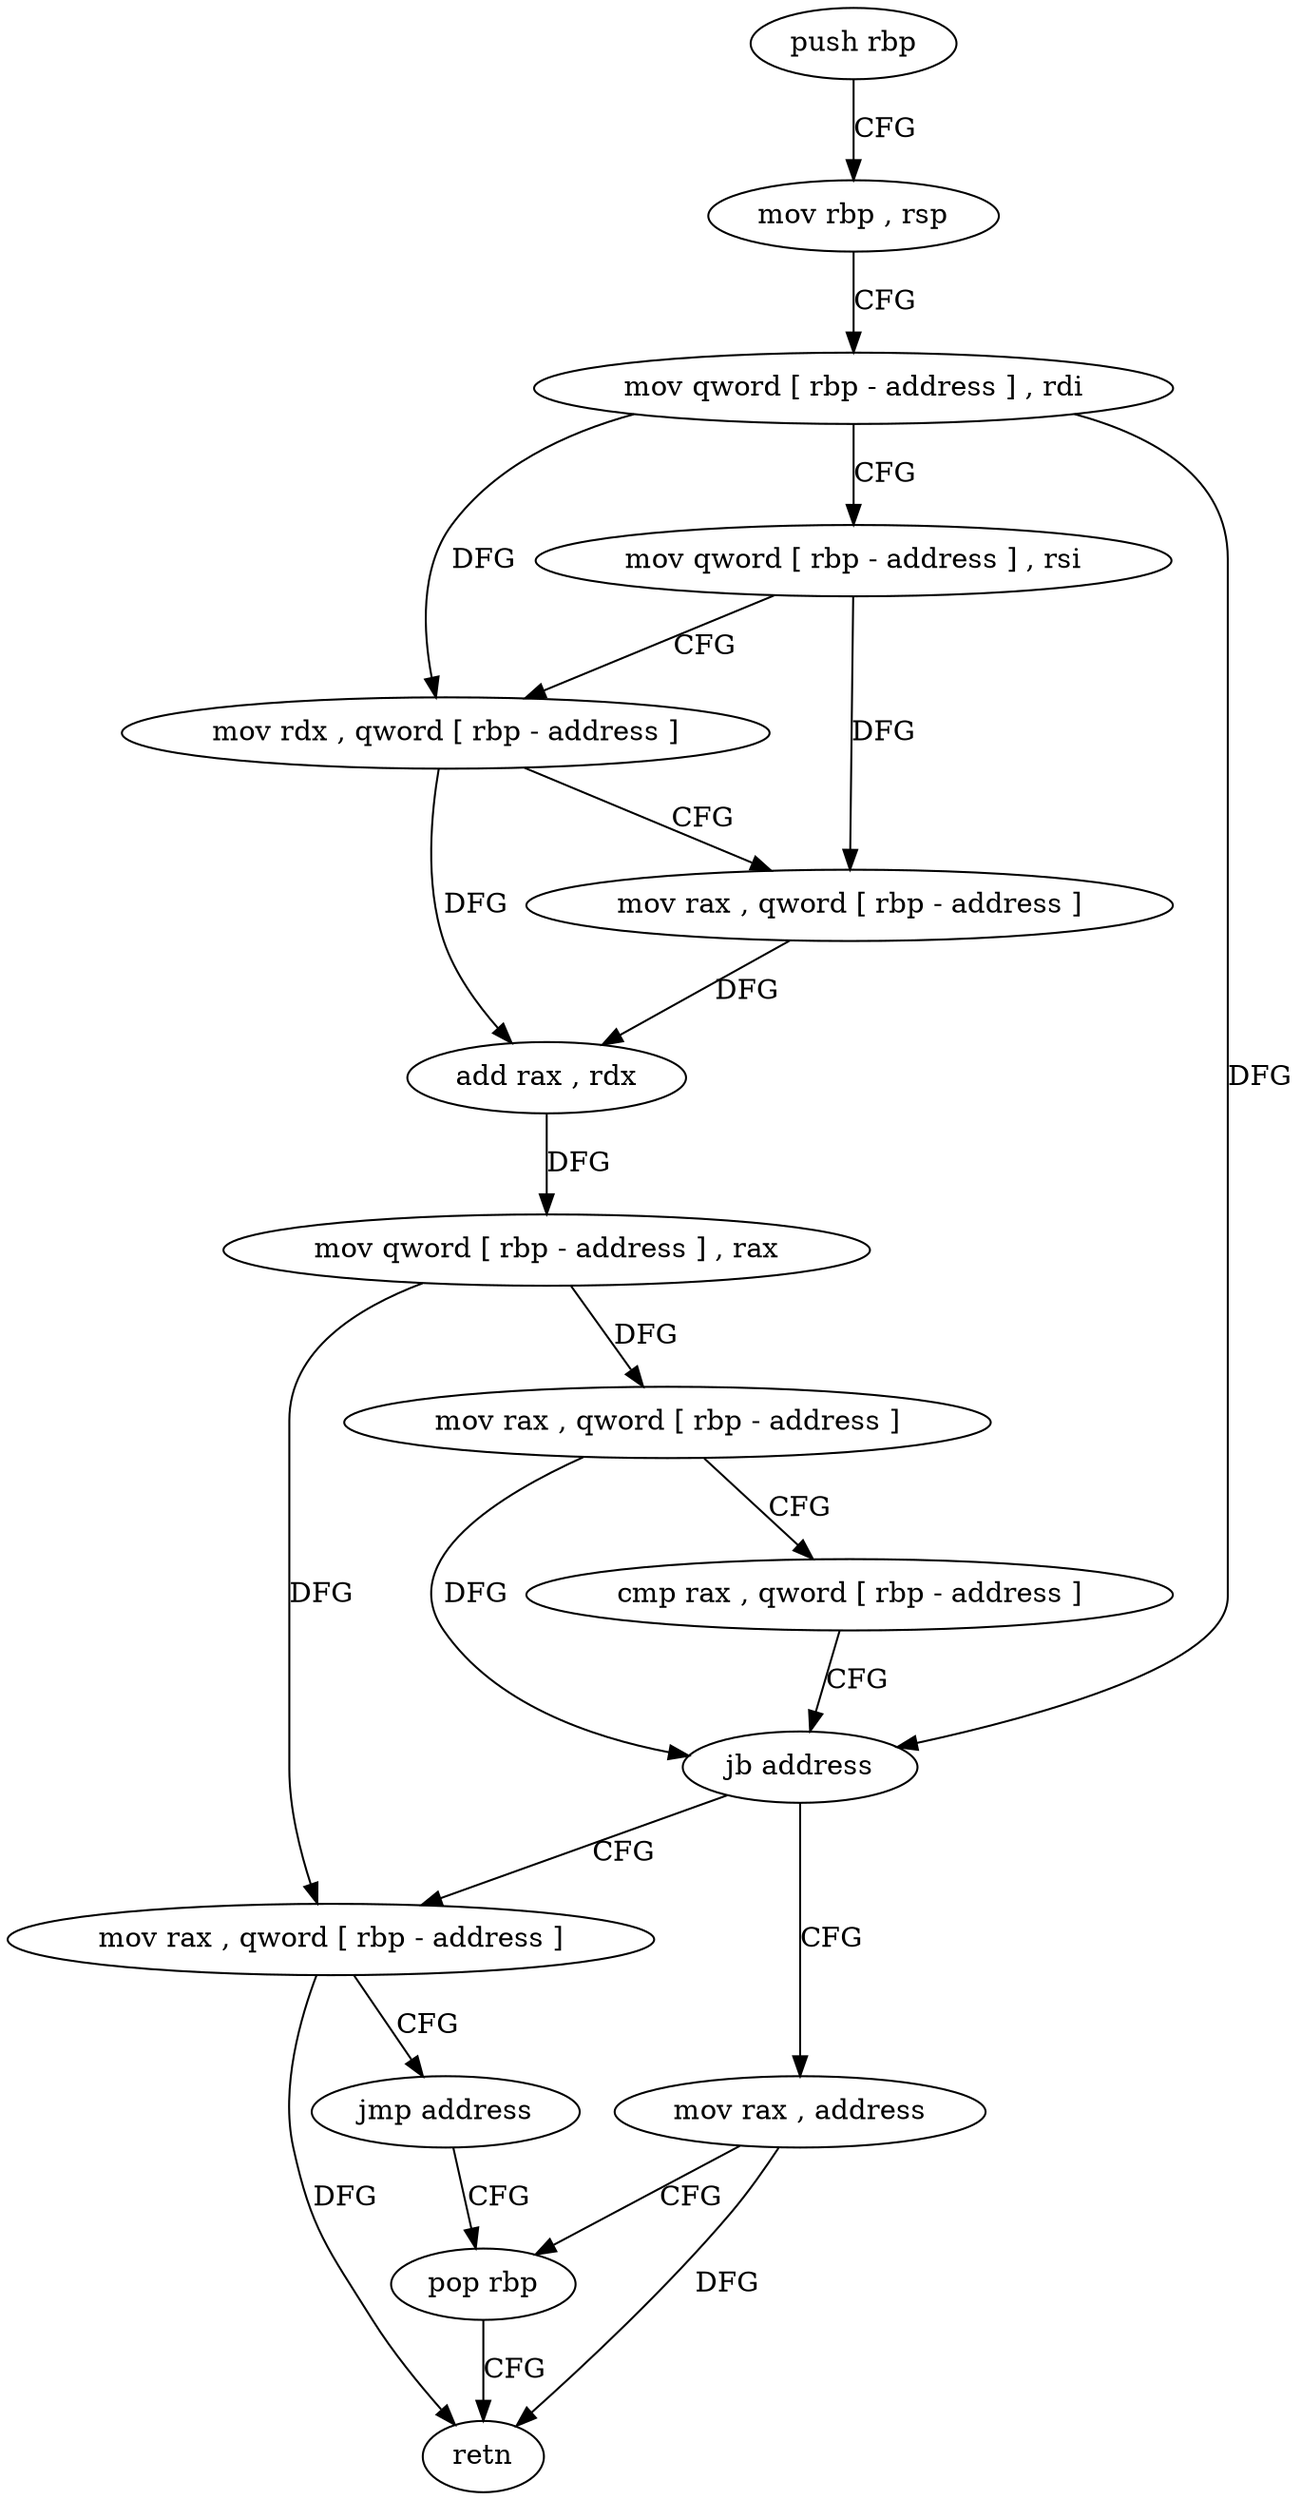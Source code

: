digraph "func" {
"4347719" [label = "push rbp" ]
"4347720" [label = "mov rbp , rsp" ]
"4347723" [label = "mov qword [ rbp - address ] , rdi" ]
"4347727" [label = "mov qword [ rbp - address ] , rsi" ]
"4347731" [label = "mov rdx , qword [ rbp - address ]" ]
"4347735" [label = "mov rax , qword [ rbp - address ]" ]
"4347739" [label = "add rax , rdx" ]
"4347742" [label = "mov qword [ rbp - address ] , rax" ]
"4347746" [label = "mov rax , qword [ rbp - address ]" ]
"4347750" [label = "cmp rax , qword [ rbp - address ]" ]
"4347754" [label = "jb address" ]
"4347762" [label = "mov rax , address" ]
"4347756" [label = "mov rax , qword [ rbp - address ]" ]
"4347769" [label = "pop rbp" ]
"4347760" [label = "jmp address" ]
"4347770" [label = "retn" ]
"4347719" -> "4347720" [ label = "CFG" ]
"4347720" -> "4347723" [ label = "CFG" ]
"4347723" -> "4347727" [ label = "CFG" ]
"4347723" -> "4347731" [ label = "DFG" ]
"4347723" -> "4347754" [ label = "DFG" ]
"4347727" -> "4347731" [ label = "CFG" ]
"4347727" -> "4347735" [ label = "DFG" ]
"4347731" -> "4347735" [ label = "CFG" ]
"4347731" -> "4347739" [ label = "DFG" ]
"4347735" -> "4347739" [ label = "DFG" ]
"4347739" -> "4347742" [ label = "DFG" ]
"4347742" -> "4347746" [ label = "DFG" ]
"4347742" -> "4347756" [ label = "DFG" ]
"4347746" -> "4347750" [ label = "CFG" ]
"4347746" -> "4347754" [ label = "DFG" ]
"4347750" -> "4347754" [ label = "CFG" ]
"4347754" -> "4347762" [ label = "CFG" ]
"4347754" -> "4347756" [ label = "CFG" ]
"4347762" -> "4347769" [ label = "CFG" ]
"4347762" -> "4347770" [ label = "DFG" ]
"4347756" -> "4347760" [ label = "CFG" ]
"4347756" -> "4347770" [ label = "DFG" ]
"4347769" -> "4347770" [ label = "CFG" ]
"4347760" -> "4347769" [ label = "CFG" ]
}
